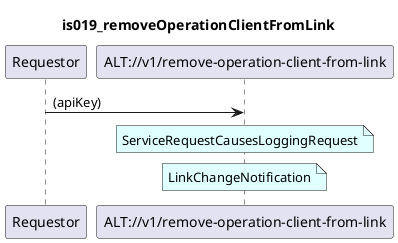 @startuml is019_removeOperationClientFromLink
skinparam responseMessageBelowArrow true

title
is019_removeOperationClientFromLink
end title

participant "Requestor" as requestor
participant "ALT://v1/remove-operation-client-from-link" as alt

requestor -> alt : (apiKey)

note over alt #LightCyan
ServiceRequestCausesLoggingRequest
end note

note over alt #LightCyan
LinkChangeNotification
end note

@enduml